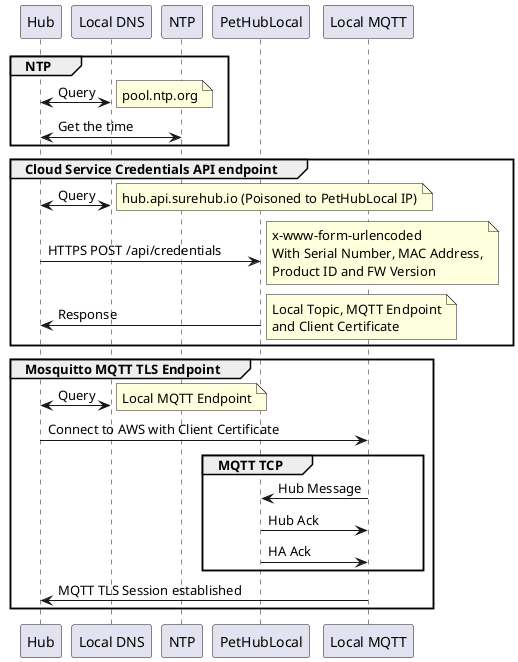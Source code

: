 @startuml
group NTP
Hub <-> DNS as "Local DNS" : Query
note right: pool.ntp.org
Hub <-> NTP : Get the time
end group

group Cloud Service Credentials API endpoint
Hub <-> DNS : Query
note right: hub.api.surehub.io (Poisoned to PetHubLocal IP)
Hub -> PetHubLocal : HTTPS POST /api/credentials 
note right 
    x-www-form-urlencoded
    With Serial Number, MAC Address,
    Product ID and FW Version
end note
PetHubLocal -> Hub : Response
note right
    Local Topic, MQTT Endpoint
    and Client Certificate
end note
end group

group Mosquitto MQTT TLS Endpoint
Hub <-> DNS : Query
note right: Local MQTT Endpoint
Hub -> MQTT as "Local MQTT": Connect to AWS with Client Certificate
    group MQTT TCP
    MQTT -> PetHubLocal : Hub Message
    PetHubLocal -> MQTT : Hub Ack
    PetHubLocal -> MQTT : HA Ack
    end group
MQTT -> Hub : MQTT TLS Session established
end group

@enduml
